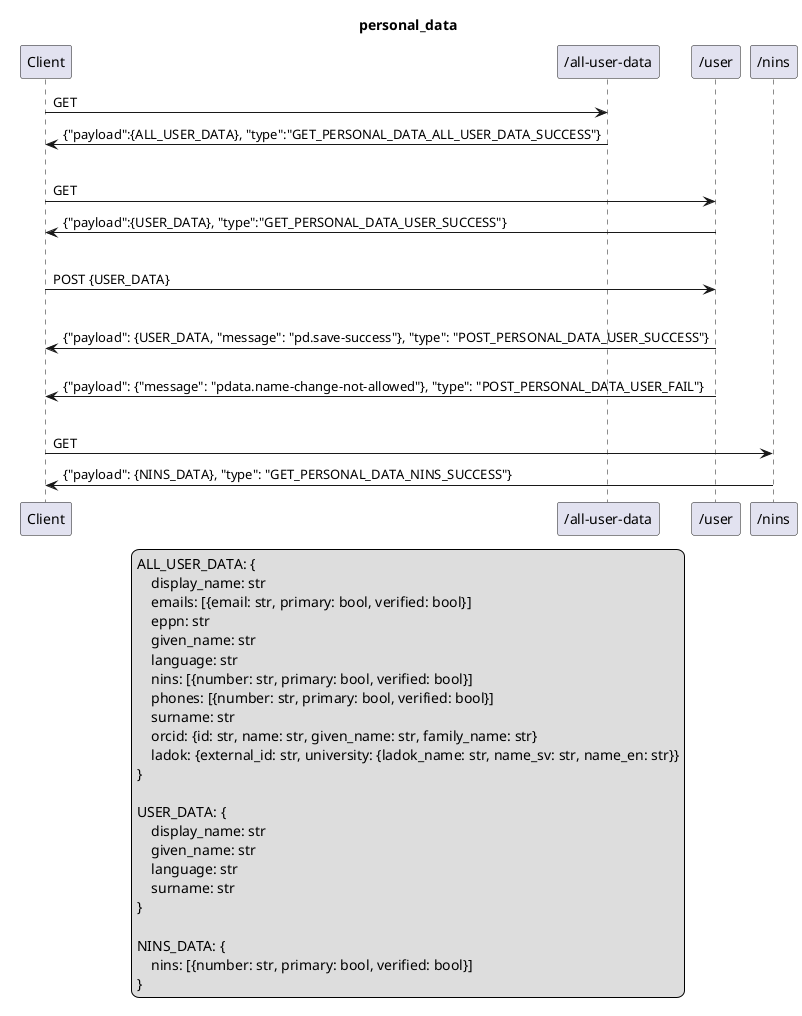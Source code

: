 @startuml
title personal_data

legend
    ALL_USER_DATA: {
        display_name: str
        emails: [{email: str, primary: bool, verified: bool}]
        eppn: str
        given_name: str
        language: str
        nins: [{number: str, primary: bool, verified: bool}]
        phones: [{number: str, primary: bool, verified: bool}]
        surname: str
        orcid: {id: str, name: str, given_name: str, family_name: str}
        ladok: {external_id: str, university: {ladok_name: str, name_sv: str, name_en: str}}
    }

    USER_DATA: {
        display_name: str
        given_name: str
        language: str
        surname: str
    }

    NINS_DATA: {
        nins: [{number: str, primary: bool, verified: bool}]
    }
end legend

Client->"/all-user-data": GET
"/all-user-data"->Client: {"payload":{ALL_USER_DATA}, "type":"GET_PERSONAL_DATA_ALL_USER_DATA_SUCCESS"}
|||
Client->"/user": GET
"/user"->Client: {"payload":{USER_DATA}, "type":"GET_PERSONAL_DATA_USER_SUCCESS"}
|||
Client->"/user": POST {USER_DATA}
alt user data updated successfully
    "/user"->Client: {"payload": {USER_DATA, "message": "pd.save-success"}, "type": "POST_PERSONAL_DATA_USER_SUCCESS"}
else user is verified and tries to set given_name or surname
    "/user"->Client: {"payload": {"message": "pdata.name-change-not-allowed"}, "type": "POST_PERSONAL_DATA_USER_FAIL"}
|||
Client->"/nins": GET
"/nins"->Client: {"payload": {NINS_DATA}, "type": "GET_PERSONAL_DATA_NINS_SUCCESS"}
@enduml
